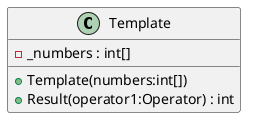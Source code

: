 @startuml
class Template {
    - _numbers : int[]
    + Template(numbers:int[])
    + Result(operator1:Operator) : int
}
@enduml
